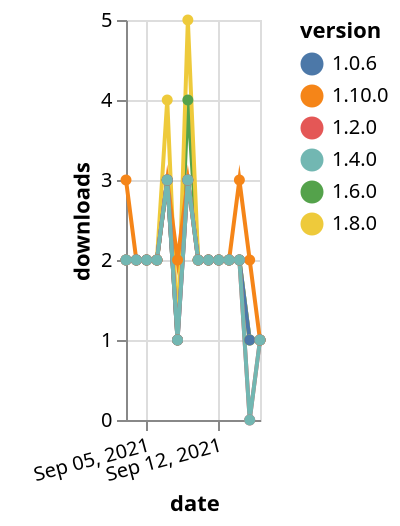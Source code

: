 {"$schema": "https://vega.github.io/schema/vega-lite/v5.json", "description": "A simple bar chart with embedded data.", "data": {"values": [{"date": "2021-09-03", "total": 1004, "delta": 2, "version": "1.6.0"}, {"date": "2021-09-04", "total": 1006, "delta": 2, "version": "1.6.0"}, {"date": "2021-09-05", "total": 1008, "delta": 2, "version": "1.6.0"}, {"date": "2021-09-06", "total": 1010, "delta": 2, "version": "1.6.0"}, {"date": "2021-09-07", "total": 1013, "delta": 3, "version": "1.6.0"}, {"date": "2021-09-08", "total": 1014, "delta": 1, "version": "1.6.0"}, {"date": "2021-09-09", "total": 1018, "delta": 4, "version": "1.6.0"}, {"date": "2021-09-10", "total": 1020, "delta": 2, "version": "1.6.0"}, {"date": "2021-09-11", "total": 1022, "delta": 2, "version": "1.6.0"}, {"date": "2021-09-12", "total": 1024, "delta": 2, "version": "1.6.0"}, {"date": "2021-09-13", "total": 1026, "delta": 2, "version": "1.6.0"}, {"date": "2021-09-14", "total": 1028, "delta": 2, "version": "1.6.0"}, {"date": "2021-09-15", "total": 1029, "delta": 1, "version": "1.6.0"}, {"date": "2021-09-16", "total": 1030, "delta": 1, "version": "1.6.0"}, {"date": "2021-09-03", "total": 697, "delta": 2, "version": "1.8.0"}, {"date": "2021-09-04", "total": 699, "delta": 2, "version": "1.8.0"}, {"date": "2021-09-05", "total": 701, "delta": 2, "version": "1.8.0"}, {"date": "2021-09-06", "total": 703, "delta": 2, "version": "1.8.0"}, {"date": "2021-09-07", "total": 707, "delta": 4, "version": "1.8.0"}, {"date": "2021-09-08", "total": 708, "delta": 1, "version": "1.8.0"}, {"date": "2021-09-09", "total": 713, "delta": 5, "version": "1.8.0"}, {"date": "2021-09-10", "total": 715, "delta": 2, "version": "1.8.0"}, {"date": "2021-09-11", "total": 717, "delta": 2, "version": "1.8.0"}, {"date": "2021-09-12", "total": 719, "delta": 2, "version": "1.8.0"}, {"date": "2021-09-13", "total": 721, "delta": 2, "version": "1.8.0"}, {"date": "2021-09-14", "total": 723, "delta": 2, "version": "1.8.0"}, {"date": "2021-09-15", "total": 724, "delta": 1, "version": "1.8.0"}, {"date": "2021-09-16", "total": 725, "delta": 1, "version": "1.8.0"}, {"date": "2021-09-03", "total": 223, "delta": 3, "version": "1.10.0"}, {"date": "2021-09-04", "total": 225, "delta": 2, "version": "1.10.0"}, {"date": "2021-09-05", "total": 227, "delta": 2, "version": "1.10.0"}, {"date": "2021-09-06", "total": 229, "delta": 2, "version": "1.10.0"}, {"date": "2021-09-07", "total": 232, "delta": 3, "version": "1.10.0"}, {"date": "2021-09-08", "total": 234, "delta": 2, "version": "1.10.0"}, {"date": "2021-09-09", "total": 237, "delta": 3, "version": "1.10.0"}, {"date": "2021-09-10", "total": 239, "delta": 2, "version": "1.10.0"}, {"date": "2021-09-11", "total": 241, "delta": 2, "version": "1.10.0"}, {"date": "2021-09-12", "total": 243, "delta": 2, "version": "1.10.0"}, {"date": "2021-09-13", "total": 245, "delta": 2, "version": "1.10.0"}, {"date": "2021-09-14", "total": 248, "delta": 3, "version": "1.10.0"}, {"date": "2021-09-15", "total": 250, "delta": 2, "version": "1.10.0"}, {"date": "2021-09-16", "total": 251, "delta": 1, "version": "1.10.0"}, {"date": "2021-09-03", "total": 2045, "delta": 2, "version": "1.0.6"}, {"date": "2021-09-04", "total": 2047, "delta": 2, "version": "1.0.6"}, {"date": "2021-09-05", "total": 2049, "delta": 2, "version": "1.0.6"}, {"date": "2021-09-06", "total": 2051, "delta": 2, "version": "1.0.6"}, {"date": "2021-09-07", "total": 2054, "delta": 3, "version": "1.0.6"}, {"date": "2021-09-08", "total": 2055, "delta": 1, "version": "1.0.6"}, {"date": "2021-09-09", "total": 2058, "delta": 3, "version": "1.0.6"}, {"date": "2021-09-10", "total": 2060, "delta": 2, "version": "1.0.6"}, {"date": "2021-09-11", "total": 2062, "delta": 2, "version": "1.0.6"}, {"date": "2021-09-12", "total": 2064, "delta": 2, "version": "1.0.6"}, {"date": "2021-09-13", "total": 2066, "delta": 2, "version": "1.0.6"}, {"date": "2021-09-14", "total": 2068, "delta": 2, "version": "1.0.6"}, {"date": "2021-09-15", "total": 2069, "delta": 1, "version": "1.0.6"}, {"date": "2021-09-16", "total": 2070, "delta": 1, "version": "1.0.6"}, {"date": "2021-09-03", "total": 1613, "delta": 2, "version": "1.2.0"}, {"date": "2021-09-04", "total": 1615, "delta": 2, "version": "1.2.0"}, {"date": "2021-09-05", "total": 1617, "delta": 2, "version": "1.2.0"}, {"date": "2021-09-06", "total": 1619, "delta": 2, "version": "1.2.0"}, {"date": "2021-09-07", "total": 1622, "delta": 3, "version": "1.2.0"}, {"date": "2021-09-08", "total": 1623, "delta": 1, "version": "1.2.0"}, {"date": "2021-09-09", "total": 1626, "delta": 3, "version": "1.2.0"}, {"date": "2021-09-10", "total": 1628, "delta": 2, "version": "1.2.0"}, {"date": "2021-09-11", "total": 1630, "delta": 2, "version": "1.2.0"}, {"date": "2021-09-12", "total": 1632, "delta": 2, "version": "1.2.0"}, {"date": "2021-09-13", "total": 1634, "delta": 2, "version": "1.2.0"}, {"date": "2021-09-14", "total": 1636, "delta": 2, "version": "1.2.0"}, {"date": "2021-09-15", "total": 1636, "delta": 0, "version": "1.2.0"}, {"date": "2021-09-16", "total": 1637, "delta": 1, "version": "1.2.0"}, {"date": "2021-09-03", "total": 1447, "delta": 2, "version": "1.4.0"}, {"date": "2021-09-04", "total": 1449, "delta": 2, "version": "1.4.0"}, {"date": "2021-09-05", "total": 1451, "delta": 2, "version": "1.4.0"}, {"date": "2021-09-06", "total": 1453, "delta": 2, "version": "1.4.0"}, {"date": "2021-09-07", "total": 1456, "delta": 3, "version": "1.4.0"}, {"date": "2021-09-08", "total": 1457, "delta": 1, "version": "1.4.0"}, {"date": "2021-09-09", "total": 1460, "delta": 3, "version": "1.4.0"}, {"date": "2021-09-10", "total": 1462, "delta": 2, "version": "1.4.0"}, {"date": "2021-09-11", "total": 1464, "delta": 2, "version": "1.4.0"}, {"date": "2021-09-12", "total": 1466, "delta": 2, "version": "1.4.0"}, {"date": "2021-09-13", "total": 1468, "delta": 2, "version": "1.4.0"}, {"date": "2021-09-14", "total": 1470, "delta": 2, "version": "1.4.0"}, {"date": "2021-09-15", "total": 1470, "delta": 0, "version": "1.4.0"}, {"date": "2021-09-16", "total": 1471, "delta": 1, "version": "1.4.0"}]}, "width": "container", "mark": {"type": "line", "point": {"filled": true}}, "encoding": {"x": {"field": "date", "type": "temporal", "timeUnit": "yearmonthdate", "title": "date", "axis": {"labelAngle": -15}}, "y": {"field": "delta", "type": "quantitative", "title": "downloads"}, "color": {"field": "version", "type": "nominal"}, "tooltip": {"field": "delta"}}}